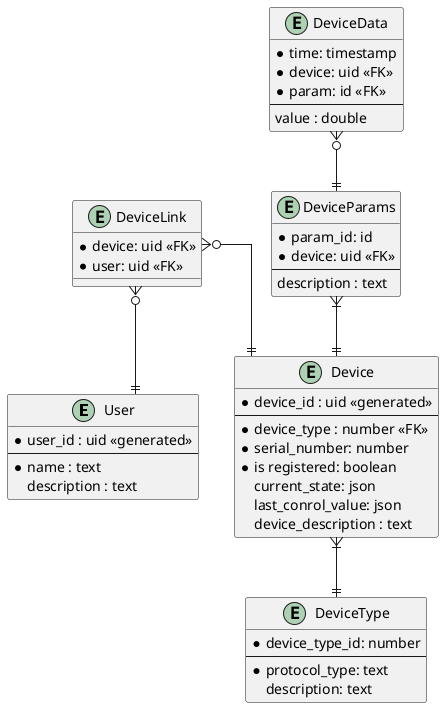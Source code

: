 @startuml

skinparam linetype ortho

entity "User" as user {
  *user_id : uid <<generated>>
  --
  *name : text
  description : text
}

entity "Device" as dvc {
  *device_id : uid <<generated>>  
  --
  *device_type : number <<FK>>
  *serial_number: number
  *is registered: boolean
  current_state: json
  last_conrol_value: json
  device_description : text
}

entity "DeviceType" as dvctype {
  *device_type_id: number 
  --
  *protocol_type: text
  description: text
}

entity "DeviceLink" as ud {
    *device: uid <<FK>>
    *user: uid <<FK>>
}

entity "DeviceParams" as dparams {
  *param_id: id
  *device: uid <<FK>> 
  --
  description : text
}

entity "DeviceData" as data {
  *time: timestamp
  *device: uid <<FK>>  
  *param: id <<FK>>
  --
  value : double
}


ud }o--|| user
ud }o--|| dvc

dvc }|--|| dvctype

dparams }|--|| dvc

data }o--|| dparams

@enduml
